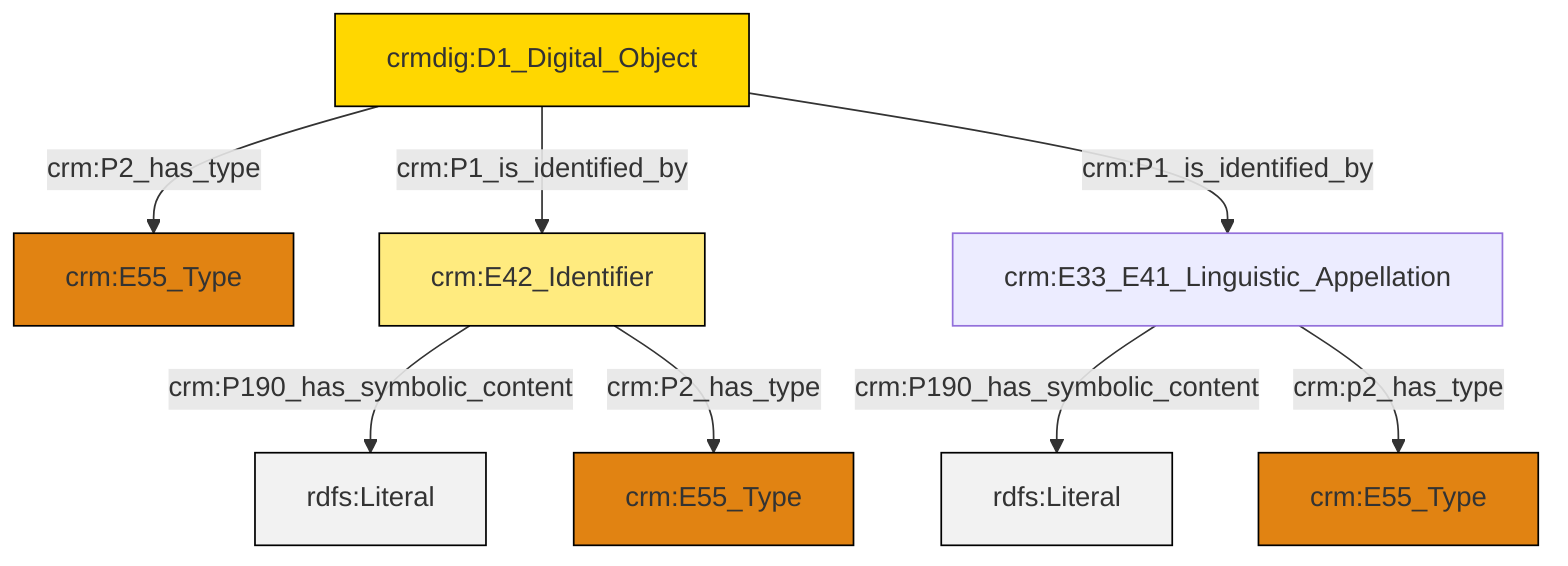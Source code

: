 graph TD
classDef Literal fill:#f2f2f2,stroke:#000000;
classDef CRM_Entity fill:#FFFFFF,stroke:#000000;
classDef Temporal_Entity fill:#00C9E6, stroke:#000000;
classDef Type fill:#E18312, stroke:#000000;
classDef Time-Span fill:#2C9C91, stroke:#000000;
classDef Appellation fill:#FFEB7F, stroke:#000000;
classDef Place fill:#008836, stroke:#000000;
classDef Persistent_Item fill:#B266B2, stroke:#000000;
classDef Conceptual_Object fill:#FFD700, stroke:#000000;
classDef Physical_Thing fill:#D2B48C, stroke:#000000;
classDef Actor fill:#f58aad, stroke:#000000;
classDef PC_Classes fill:#4ce600, stroke:#000000;
classDef Multi fill:#cccccc,stroke:#000000;

4["crm:E33_E41_Linguistic_Appellation"]:::Default -->|crm:P190_has_symbolic_content| 5[rdfs:Literal]:::Literal
6["crm:E42_Identifier"]:::Appellation -->|crm:P190_has_symbolic_content| 7[rdfs:Literal]:::Literal
4["crm:E33_E41_Linguistic_Appellation"]:::Default -->|crm:p2_has_type| 0["crm:E55_Type"]:::Type
6["crm:E42_Identifier"]:::Appellation -->|crm:P2_has_type| 12["crm:E55_Type"]:::Type
8["crmdig:D1_Digital_Object"]:::Conceptual_Object -->|crm:P1_is_identified_by| 6["crm:E42_Identifier"]:::Appellation
8["crmdig:D1_Digital_Object"]:::Conceptual_Object -->|crm:P2_has_type| 2["crm:E55_Type"]:::Type
8["crmdig:D1_Digital_Object"]:::Conceptual_Object -->|crm:P1_is_identified_by| 4["crm:E33_E41_Linguistic_Appellation"]:::Default